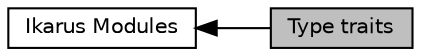 digraph "Type traits"
{
  edge [fontname="Helvetica",fontsize="10",labelfontname="Helvetica",labelfontsize="10"];
  node [fontname="Helvetica",fontsize="10",shape=box];
  rankdir=LR;
  Node2 [label="Ikarus Modules",height=0.2,width=0.4,color="black", fillcolor="white", style="filled",URL="$a00356.html",tooltip="All Ikarus modules."];
  Node1 [label="Type traits",height=0.2,width=0.4,color="black", fillcolor="grey75", style="filled", fontcolor="black",tooltip="Type traits for TMP."];
  Node2->Node1 [shape=plaintext, dir="back", style="solid"];
}
